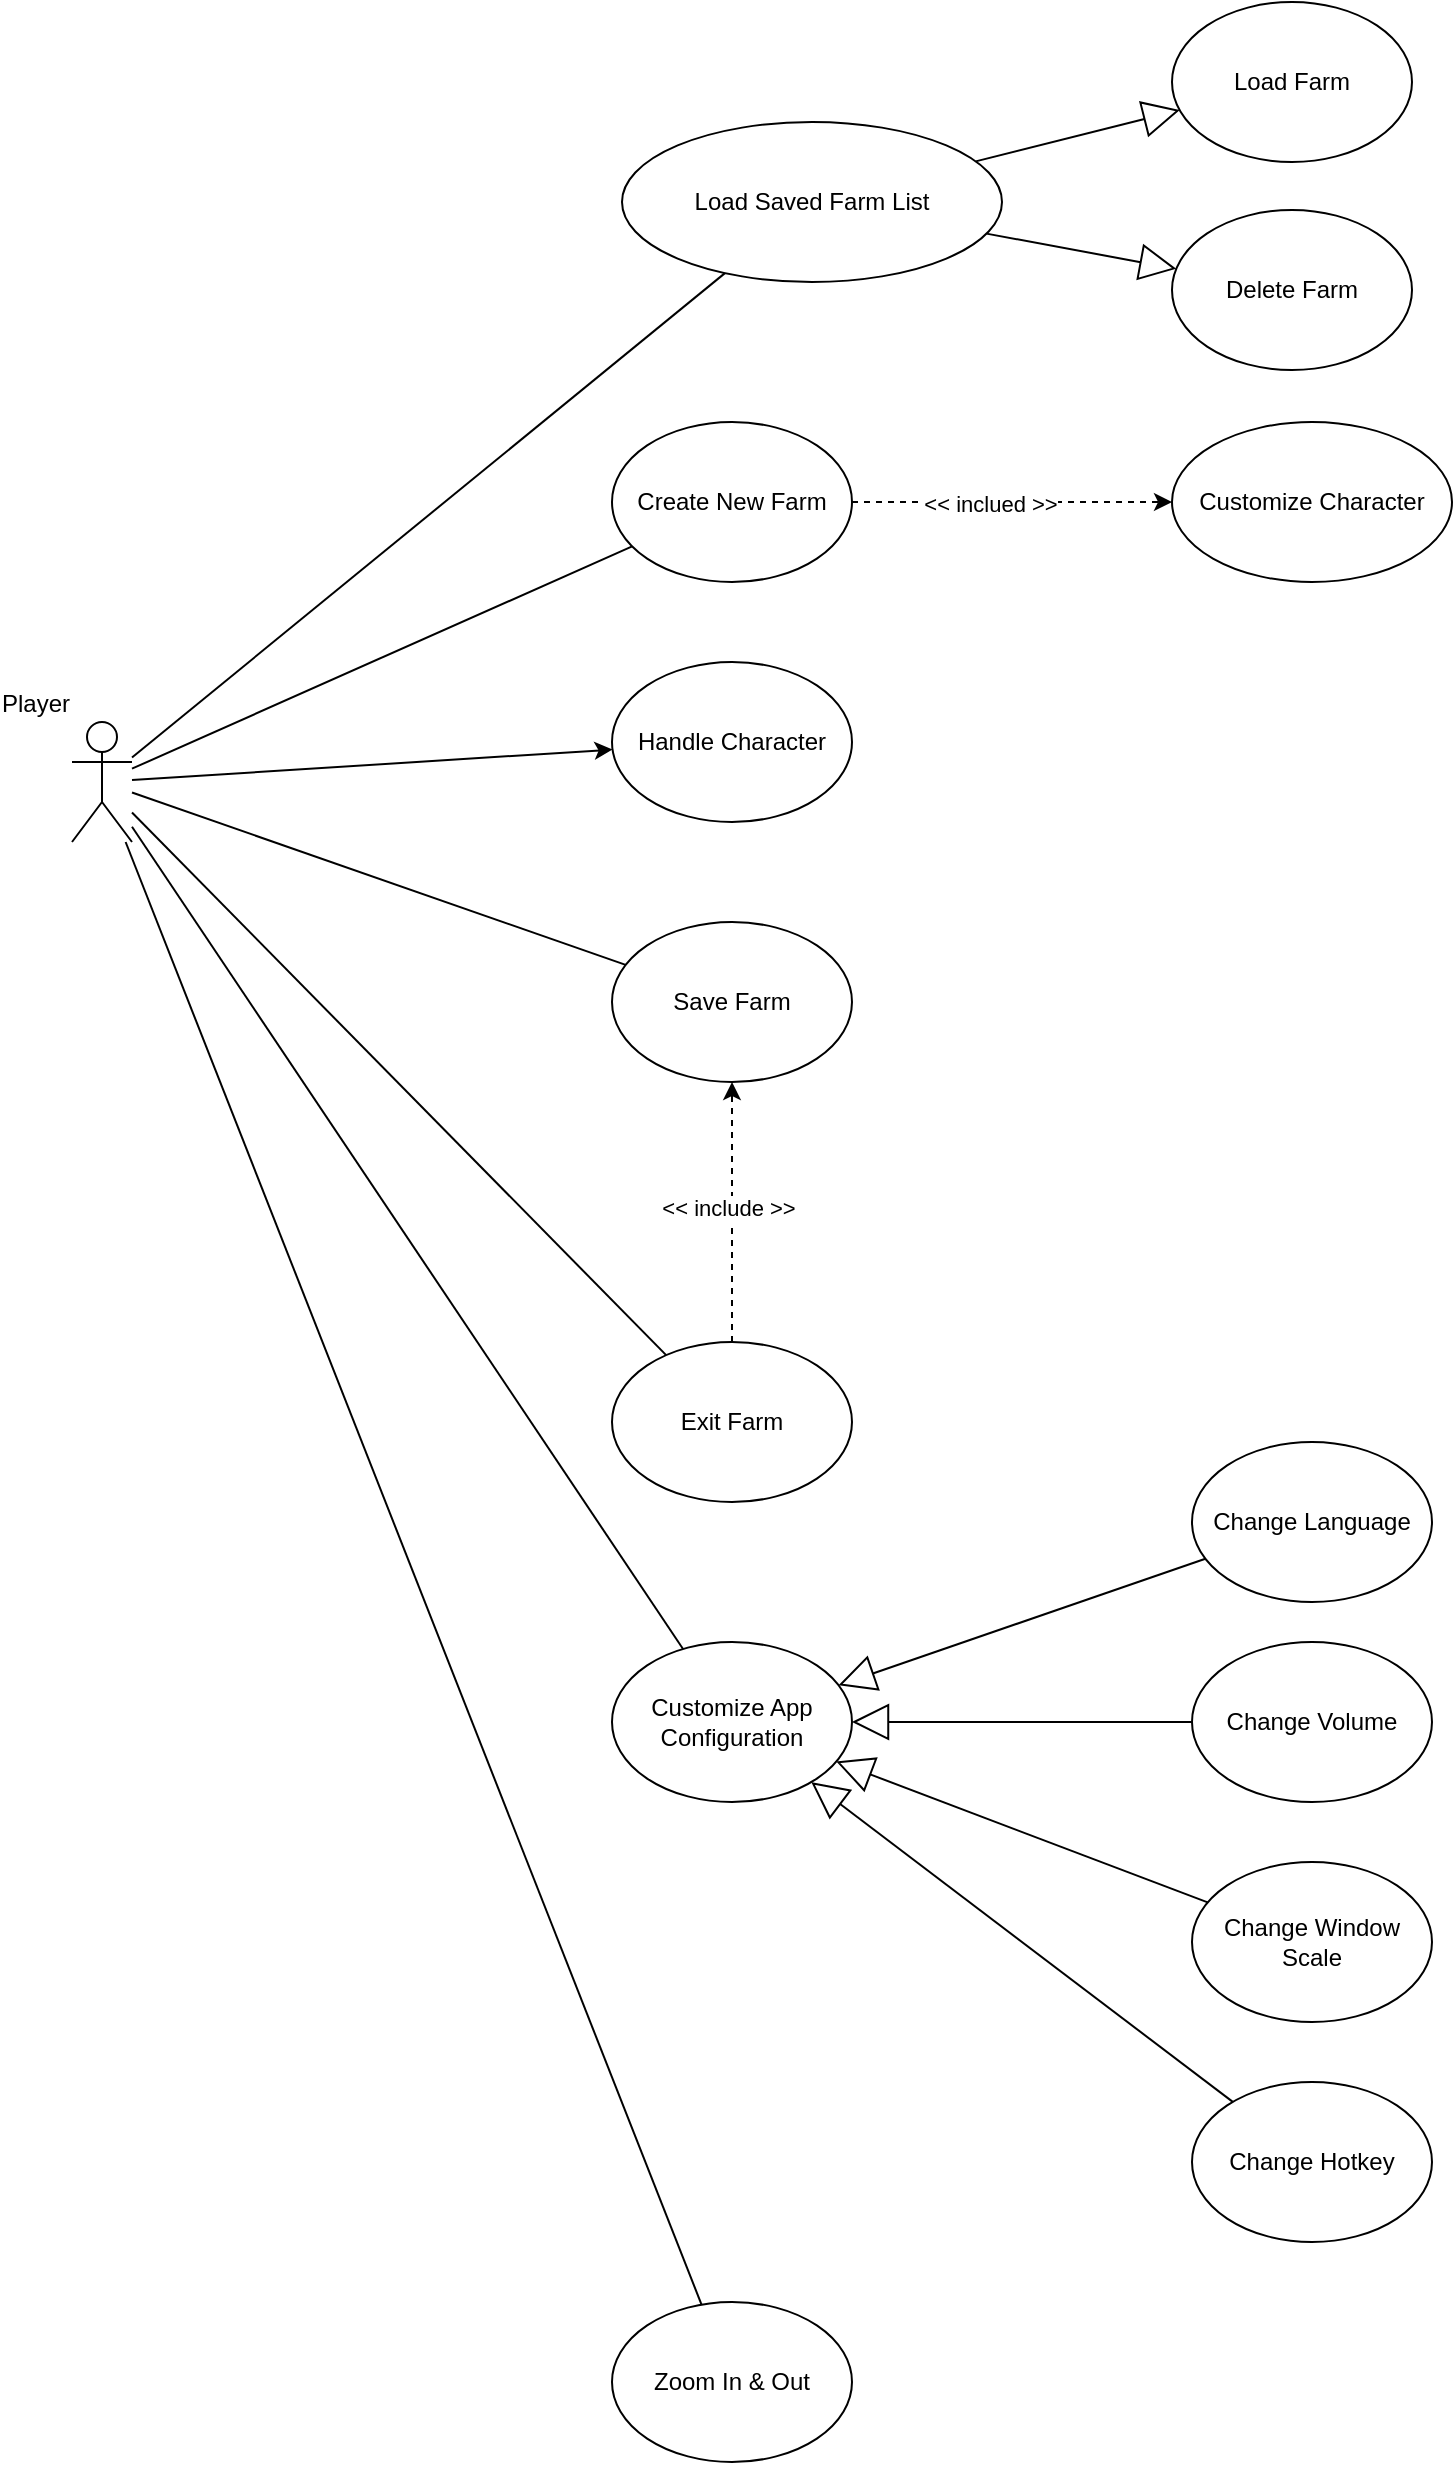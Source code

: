 <mxfile version="25.0.3" pages="4">
  <diagram name="Player_Use_cases" id="KYgG7S94ImW_HjY9Mxvs">
    <mxGraphModel dx="2485" dy="710" grid="1" gridSize="10" guides="1" tooltips="1" connect="1" arrows="1" fold="1" page="1" pageScale="1" pageWidth="1169" pageHeight="827" math="0" shadow="0">
      <root>
        <mxCell id="0" />
        <mxCell id="1" parent="0" />
        <mxCell id="ccnFRz29D70Llg_9E328-10" style="rounded=0;orthogonalLoop=1;jettySize=auto;html=1;endArrow=none;endFill=0;" parent="1" source="ccnFRz29D70Llg_9E328-1" target="ccnFRz29D70Llg_9E328-7" edge="1">
          <mxGeometry relative="1" as="geometry" />
        </mxCell>
        <mxCell id="ccnFRz29D70Llg_9E328-11" style="rounded=0;orthogonalLoop=1;jettySize=auto;html=1;endArrow=none;endFill=0;" parent="1" source="ccnFRz29D70Llg_9E328-1" target="ccnFRz29D70Llg_9E328-4" edge="1">
          <mxGeometry relative="1" as="geometry" />
        </mxCell>
        <mxCell id="ccnFRz29D70Llg_9E328-14" style="rounded=0;orthogonalLoop=1;jettySize=auto;html=1;endArrow=none;endFill=0;" parent="1" source="ccnFRz29D70Llg_9E328-1" target="ccnFRz29D70Llg_9E328-13" edge="1">
          <mxGeometry relative="1" as="geometry" />
        </mxCell>
        <mxCell id="ccnFRz29D70Llg_9E328-17" style="rounded=0;orthogonalLoop=1;jettySize=auto;html=1;" parent="1" source="ccnFRz29D70Llg_9E328-1" target="ccnFRz29D70Llg_9E328-2" edge="1">
          <mxGeometry relative="1" as="geometry" />
        </mxCell>
        <mxCell id="ccnFRz29D70Llg_9E328-25" style="rounded=0;orthogonalLoop=1;jettySize=auto;html=1;endArrow=none;endFill=0;" parent="1" source="ccnFRz29D70Llg_9E328-1" target="ccnFRz29D70Llg_9E328-6" edge="1">
          <mxGeometry relative="1" as="geometry" />
        </mxCell>
        <mxCell id="ccnFRz29D70Llg_9E328-26" style="rounded=0;orthogonalLoop=1;jettySize=auto;html=1;endArrow=none;endFill=0;" parent="1" source="ccnFRz29D70Llg_9E328-1" target="ccnFRz29D70Llg_9E328-8" edge="1">
          <mxGeometry relative="1" as="geometry" />
        </mxCell>
        <mxCell id="8x9OfOnLJVNd2hv5StXm-2" style="rounded=0;orthogonalLoop=1;jettySize=auto;html=1;endArrow=none;endFill=0;" edge="1" parent="1" source="ccnFRz29D70Llg_9E328-1" target="8x9OfOnLJVNd2hv5StXm-1">
          <mxGeometry relative="1" as="geometry" />
        </mxCell>
        <mxCell id="ccnFRz29D70Llg_9E328-1" value="Player" style="shape=umlActor;verticalLabelPosition=top;verticalAlign=bottom;html=1;outlineConnect=0;labelPosition=left;align=right;" parent="1" vertex="1">
          <mxGeometry x="10" y="510" width="30" height="60" as="geometry" />
        </mxCell>
        <mxCell id="ccnFRz29D70Llg_9E328-2" value="Handle Character" style="ellipse;whiteSpace=wrap;html=1;" parent="1" vertex="1">
          <mxGeometry x="280" y="480" width="120" height="80" as="geometry" />
        </mxCell>
        <mxCell id="ccnFRz29D70Llg_9E328-3" value="Customize Character" style="ellipse;whiteSpace=wrap;html=1;" parent="1" vertex="1">
          <mxGeometry x="560" y="360" width="140" height="80" as="geometry" />
        </mxCell>
        <mxCell id="ccnFRz29D70Llg_9E328-12" style="rounded=0;orthogonalLoop=1;jettySize=auto;html=1;dashed=1;" parent="1" source="ccnFRz29D70Llg_9E328-4" target="ccnFRz29D70Llg_9E328-3" edge="1">
          <mxGeometry relative="1" as="geometry" />
        </mxCell>
        <mxCell id="ccnFRz29D70Llg_9E328-31" value="&amp;lt;&amp;lt; inclued &amp;gt;&amp;gt;" style="edgeLabel;html=1;align=center;verticalAlign=middle;resizable=0;points=[];" parent="ccnFRz29D70Llg_9E328-12" vertex="1" connectable="0">
          <mxGeometry x="-0.138" y="-1" relative="1" as="geometry">
            <mxPoint as="offset" />
          </mxGeometry>
        </mxCell>
        <mxCell id="ccnFRz29D70Llg_9E328-4" value="Create New Farm" style="ellipse;whiteSpace=wrap;html=1;" parent="1" vertex="1">
          <mxGeometry x="280" y="360" width="120" height="80" as="geometry" />
        </mxCell>
        <mxCell id="ccnFRz29D70Llg_9E328-5" value="Load Farm" style="ellipse;whiteSpace=wrap;html=1;" parent="1" vertex="1">
          <mxGeometry x="560" y="150" width="120" height="80" as="geometry" />
        </mxCell>
        <mxCell id="ccnFRz29D70Llg_9E328-6" value="Save Farm" style="ellipse;whiteSpace=wrap;html=1;" parent="1" vertex="1">
          <mxGeometry x="280" y="610" width="120" height="80" as="geometry" />
        </mxCell>
        <mxCell id="kJad0uzxzb_l9B76j914-4" value="" style="rounded=0;orthogonalLoop=1;jettySize=auto;html=1;endArrow=none;endFill=0;startArrow=block;startFill=0;startSize=16;" parent="1" source="ccnFRz29D70Llg_9E328-7" target="kJad0uzxzb_l9B76j914-3" edge="1">
          <mxGeometry relative="1" as="geometry" />
        </mxCell>
        <mxCell id="kJad0uzxzb_l9B76j914-8" value="" style="rounded=0;orthogonalLoop=1;jettySize=auto;html=1;endArrow=none;endFill=0;startArrow=block;startFill=0;startSize=16;" parent="1" source="ccnFRz29D70Llg_9E328-7" target="kJad0uzxzb_l9B76j914-7" edge="1">
          <mxGeometry relative="1" as="geometry" />
        </mxCell>
        <mxCell id="ccnFRz29D70Llg_9E328-7" value="Customize App Configuration" style="ellipse;whiteSpace=wrap;html=1;" parent="1" vertex="1">
          <mxGeometry x="280" y="970" width="120" height="80" as="geometry" />
        </mxCell>
        <mxCell id="hx1RGBtK5m_UgNeKS6P0-1" style="edgeStyle=orthogonalEdgeStyle;rounded=0;orthogonalLoop=1;jettySize=auto;html=1;dashed=1;" parent="1" source="ccnFRz29D70Llg_9E328-8" target="ccnFRz29D70Llg_9E328-6" edge="1">
          <mxGeometry relative="1" as="geometry" />
        </mxCell>
        <mxCell id="hx1RGBtK5m_UgNeKS6P0-2" value="&amp;lt;&amp;lt; include &amp;gt;&amp;gt;" style="edgeLabel;html=1;align=center;verticalAlign=middle;resizable=0;points=[];" parent="hx1RGBtK5m_UgNeKS6P0-1" vertex="1" connectable="0">
          <mxGeometry x="0.031" y="2" relative="1" as="geometry">
            <mxPoint as="offset" />
          </mxGeometry>
        </mxCell>
        <mxCell id="ccnFRz29D70Llg_9E328-8" value="Exit Farm" style="ellipse;whiteSpace=wrap;html=1;" parent="1" vertex="1">
          <mxGeometry x="280" y="820" width="120" height="80" as="geometry" />
        </mxCell>
        <mxCell id="ccnFRz29D70Llg_9E328-9" value="Delete Farm" style="ellipse;whiteSpace=wrap;html=1;" parent="1" vertex="1">
          <mxGeometry x="560" y="254" width="120" height="80" as="geometry" />
        </mxCell>
        <mxCell id="ccnFRz29D70Llg_9E328-15" style="rounded=0;orthogonalLoop=1;jettySize=auto;html=1;endArrow=block;endFill=0;jumpSize=10;endSize=16;" parent="1" source="ccnFRz29D70Llg_9E328-13" target="ccnFRz29D70Llg_9E328-5" edge="1">
          <mxGeometry relative="1" as="geometry" />
        </mxCell>
        <mxCell id="ccnFRz29D70Llg_9E328-16" style="rounded=0;orthogonalLoop=1;jettySize=auto;html=1;startSize=16;endArrow=block;endFill=0;endSize=16;" parent="1" source="ccnFRz29D70Llg_9E328-13" target="ccnFRz29D70Llg_9E328-9" edge="1">
          <mxGeometry relative="1" as="geometry" />
        </mxCell>
        <mxCell id="ccnFRz29D70Llg_9E328-13" value="Load Saved Farm List" style="ellipse;whiteSpace=wrap;html=1;" parent="1" vertex="1">
          <mxGeometry x="285" y="210" width="190" height="80" as="geometry" />
        </mxCell>
        <mxCell id="kJad0uzxzb_l9B76j914-1" value="Change Language" style="ellipse;whiteSpace=wrap;html=1;" parent="1" vertex="1">
          <mxGeometry x="570" y="870" width="120" height="80" as="geometry" />
        </mxCell>
        <mxCell id="kJad0uzxzb_l9B76j914-2" value="" style="rounded=0;orthogonalLoop=1;jettySize=auto;html=1;endArrow=none;endFill=0;startArrow=block;startFill=0;endSize=16;startSize=16;" parent="1" source="ccnFRz29D70Llg_9E328-7" target="kJad0uzxzb_l9B76j914-1" edge="1">
          <mxGeometry relative="1" as="geometry" />
        </mxCell>
        <mxCell id="kJad0uzxzb_l9B76j914-3" value="Change Volume" style="ellipse;whiteSpace=wrap;html=1;" parent="1" vertex="1">
          <mxGeometry x="570" y="970" width="120" height="80" as="geometry" />
        </mxCell>
        <mxCell id="kJad0uzxzb_l9B76j914-5" value="Change Window Scale" style="ellipse;whiteSpace=wrap;html=1;" parent="1" vertex="1">
          <mxGeometry x="570" y="1080" width="120" height="80" as="geometry" />
        </mxCell>
        <mxCell id="kJad0uzxzb_l9B76j914-6" value="" style="rounded=0;orthogonalLoop=1;jettySize=auto;html=1;startArrow=block;startFill=0;endArrow=none;endFill=0;startSize=16;" parent="1" source="ccnFRz29D70Llg_9E328-7" target="kJad0uzxzb_l9B76j914-5" edge="1">
          <mxGeometry relative="1" as="geometry" />
        </mxCell>
        <mxCell id="kJad0uzxzb_l9B76j914-7" value="Change Hotkey" style="ellipse;whiteSpace=wrap;html=1;" parent="1" vertex="1">
          <mxGeometry x="570" y="1190" width="120" height="80" as="geometry" />
        </mxCell>
        <mxCell id="8x9OfOnLJVNd2hv5StXm-1" value="Zoom In &amp;amp; Out" style="ellipse;whiteSpace=wrap;html=1;" vertex="1" parent="1">
          <mxGeometry x="280" y="1300" width="120" height="80" as="geometry" />
        </mxCell>
      </root>
    </mxGraphModel>
  </diagram>
  <diagram id="izMvDvVImbHwBRPhM4-z" name="Main_Character_Use_cases">
    <mxGraphModel dx="2485" dy="710" grid="1" gridSize="10" guides="1" tooltips="1" connect="1" arrows="1" fold="1" page="1" pageScale="1" pageWidth="1169" pageHeight="827" math="0" shadow="0">
      <root>
        <mxCell id="0" />
        <mxCell id="1" parent="0" />
        <mxCell id="ua5D3dix6zteA1OLAnQn-7" style="rounded=0;orthogonalLoop=1;jettySize=auto;html=1;endArrow=block;endFill=0;endSize=16;" parent="1" source="ua5D3dix6zteA1OLAnQn-1" target="ua5D3dix6zteA1OLAnQn-3" edge="1">
          <mxGeometry relative="1" as="geometry" />
        </mxCell>
        <mxCell id="Nz37oTFIrcSSlKZPDwvr-12" style="rounded=0;orthogonalLoop=1;jettySize=auto;html=1;endArrow=none;endFill=0;" parent="1" source="ua5D3dix6zteA1OLAnQn-1" target="Nz37oTFIrcSSlKZPDwvr-1" edge="1">
          <mxGeometry relative="1" as="geometry" />
        </mxCell>
        <mxCell id="Nz37oTFIrcSSlKZPDwvr-13" style="rounded=0;orthogonalLoop=1;jettySize=auto;html=1;endArrow=none;endFill=0;" parent="1" source="ua5D3dix6zteA1OLAnQn-1" target="Nz37oTFIrcSSlKZPDwvr-2" edge="1">
          <mxGeometry relative="1" as="geometry" />
        </mxCell>
        <mxCell id="Nz37oTFIrcSSlKZPDwvr-14" style="rounded=0;orthogonalLoop=1;jettySize=auto;html=1;endArrow=none;endFill=0;" parent="1" source="ua5D3dix6zteA1OLAnQn-1" target="Nz37oTFIrcSSlKZPDwvr-3" edge="1">
          <mxGeometry relative="1" as="geometry" />
        </mxCell>
        <mxCell id="Nz37oTFIrcSSlKZPDwvr-15" style="rounded=0;orthogonalLoop=1;jettySize=auto;html=1;endArrow=none;endFill=0;" parent="1" source="ua5D3dix6zteA1OLAnQn-1" target="Nz37oTFIrcSSlKZPDwvr-4" edge="1">
          <mxGeometry relative="1" as="geometry" />
        </mxCell>
        <mxCell id="Nz37oTFIrcSSlKZPDwvr-16" style="rounded=0;orthogonalLoop=1;jettySize=auto;html=1;endArrow=none;endFill=0;" parent="1" source="ua5D3dix6zteA1OLAnQn-1" target="Nz37oTFIrcSSlKZPDwvr-5" edge="1">
          <mxGeometry relative="1" as="geometry" />
        </mxCell>
        <mxCell id="Nz37oTFIrcSSlKZPDwvr-17" style="rounded=0;orthogonalLoop=1;jettySize=auto;html=1;endArrow=none;endFill=0;" parent="1" source="ua5D3dix6zteA1OLAnQn-1" target="Nz37oTFIrcSSlKZPDwvr-6" edge="1">
          <mxGeometry relative="1" as="geometry" />
        </mxCell>
        <mxCell id="Nz37oTFIrcSSlKZPDwvr-18" style="rounded=0;orthogonalLoop=1;jettySize=auto;html=1;endArrow=none;endFill=0;" parent="1" source="ua5D3dix6zteA1OLAnQn-1" target="Nz37oTFIrcSSlKZPDwvr-7" edge="1">
          <mxGeometry relative="1" as="geometry" />
        </mxCell>
        <mxCell id="Nz37oTFIrcSSlKZPDwvr-19" style="rounded=0;orthogonalLoop=1;jettySize=auto;html=1;endArrow=none;endFill=0;" parent="1" source="ua5D3dix6zteA1OLAnQn-1" target="Nz37oTFIrcSSlKZPDwvr-9" edge="1">
          <mxGeometry relative="1" as="geometry" />
        </mxCell>
        <mxCell id="Nz37oTFIrcSSlKZPDwvr-20" style="rounded=0;orthogonalLoop=1;jettySize=auto;html=1;endArrow=none;endFill=0;" parent="1" source="ua5D3dix6zteA1OLAnQn-1" target="Nz37oTFIrcSSlKZPDwvr-10" edge="1">
          <mxGeometry relative="1" as="geometry" />
        </mxCell>
        <mxCell id="Nz37oTFIrcSSlKZPDwvr-21" style="rounded=0;orthogonalLoop=1;jettySize=auto;html=1;endArrow=none;endFill=0;" parent="1" source="ua5D3dix6zteA1OLAnQn-1" target="Nz37oTFIrcSSlKZPDwvr-11" edge="1">
          <mxGeometry relative="1" as="geometry" />
        </mxCell>
        <mxCell id="13BEvZn4onCEJJ9EuJFU-12" style="rounded=0;orthogonalLoop=1;jettySize=auto;html=1;endArrow=none;endFill=0;" parent="1" source="ua5D3dix6zteA1OLAnQn-1" target="Nz37oTFIrcSSlKZPDwvr-35" edge="1">
          <mxGeometry relative="1" as="geometry" />
        </mxCell>
        <mxCell id="pDJ5xKGbZIx6ggnm91FZ-8" style="rounded=0;orthogonalLoop=1;jettySize=auto;html=1;endArrow=none;endFill=0;" parent="1" source="ua5D3dix6zteA1OLAnQn-1" target="pDJ5xKGbZIx6ggnm91FZ-7" edge="1">
          <mxGeometry relative="1" as="geometry" />
        </mxCell>
        <mxCell id="TxshN3hyJ2d2b6OU1iu_-3" style="rounded=0;orthogonalLoop=1;jettySize=auto;html=1;endArrow=none;endFill=0;" parent="1" source="ua5D3dix6zteA1OLAnQn-1" target="TxshN3hyJ2d2b6OU1iu_-1" edge="1">
          <mxGeometry relative="1" as="geometry" />
        </mxCell>
        <mxCell id="TxshN3hyJ2d2b6OU1iu_-4" style="rounded=0;orthogonalLoop=1;jettySize=auto;html=1;endArrow=none;endFill=0;" parent="1" source="ua5D3dix6zteA1OLAnQn-1" target="TxshN3hyJ2d2b6OU1iu_-2" edge="1">
          <mxGeometry relative="1" as="geometry" />
        </mxCell>
        <mxCell id="eIu9exW-z7aaNrDvn0S6-12" style="rounded=0;orthogonalLoop=1;jettySize=auto;html=1;endArrow=none;endFill=0;" parent="1" source="ua5D3dix6zteA1OLAnQn-1" target="eIu9exW-z7aaNrDvn0S6-1" edge="1">
          <mxGeometry relative="1" as="geometry" />
        </mxCell>
        <mxCell id="eIu9exW-z7aaNrDvn0S6-13" style="rounded=0;orthogonalLoop=1;jettySize=auto;html=1;endArrow=none;endFill=0;" parent="1" source="ua5D3dix6zteA1OLAnQn-1" target="eIu9exW-z7aaNrDvn0S6-2" edge="1">
          <mxGeometry relative="1" as="geometry" />
        </mxCell>
        <mxCell id="eIu9exW-z7aaNrDvn0S6-14" style="rounded=0;orthogonalLoop=1;jettySize=auto;html=1;endArrow=none;endFill=0;" parent="1" source="ua5D3dix6zteA1OLAnQn-1" target="eIu9exW-z7aaNrDvn0S6-3" edge="1">
          <mxGeometry relative="1" as="geometry" />
        </mxCell>
        <mxCell id="ua5D3dix6zteA1OLAnQn-1" value="Main Character" style="shape=umlActor;verticalLabelPosition=top;verticalAlign=bottom;html=1;outlineConnect=0;labelPosition=left;align=right;" parent="1" vertex="1">
          <mxGeometry x="-120" y="920" width="30" height="60" as="geometry" />
        </mxCell>
        <mxCell id="ua5D3dix6zteA1OLAnQn-2" value="Move" style="ellipse;whiteSpace=wrap;html=1;" parent="1" vertex="1">
          <mxGeometry x="320" y="160" width="120" height="80" as="geometry" />
        </mxCell>
        <mxCell id="ua5D3dix6zteA1OLAnQn-5" style="rounded=0;orthogonalLoop=1;jettySize=auto;html=1;endArrow=none;endFill=0;" parent="1" source="ua5D3dix6zteA1OLAnQn-3" target="ua5D3dix6zteA1OLAnQn-2" edge="1">
          <mxGeometry relative="1" as="geometry" />
        </mxCell>
        <mxCell id="ua5D3dix6zteA1OLAnQn-6" style="rounded=0;orthogonalLoop=1;jettySize=auto;html=1;endArrow=none;endFill=0;" parent="1" source="ua5D3dix6zteA1OLAnQn-3" target="ua5D3dix6zteA1OLAnQn-4" edge="1">
          <mxGeometry relative="1" as="geometry" />
        </mxCell>
        <mxCell id="ua5D3dix6zteA1OLAnQn-3" value="Character" style="shape=umlActor;verticalLabelPosition=top;verticalAlign=bottom;html=1;outlineConnect=0;horizontal=1;labelPosition=left;align=right;" parent="1" vertex="1">
          <mxGeometry x="-120" y="250" width="30" height="60" as="geometry" />
        </mxCell>
        <mxCell id="ua5D3dix6zteA1OLAnQn-4" value="Talk" style="ellipse;whiteSpace=wrap;html=1;" parent="1" vertex="1">
          <mxGeometry x="320" y="290" width="120" height="80" as="geometry" />
        </mxCell>
        <mxCell id="13BEvZn4onCEJJ9EuJFU-15" style="edgeStyle=orthogonalEdgeStyle;rounded=0;orthogonalLoop=1;jettySize=auto;html=1;dashed=1;" parent="1" source="Nz37oTFIrcSSlKZPDwvr-1" target="Nz37oTFIrcSSlKZPDwvr-30" edge="1">
          <mxGeometry relative="1" as="geometry" />
        </mxCell>
        <mxCell id="13BEvZn4onCEJJ9EuJFU-16" value="&amp;lt;&amp;lt; include &amp;gt;&amp;gt;" style="edgeLabel;html=1;align=center;verticalAlign=middle;resizable=0;points=[];" parent="13BEvZn4onCEJJ9EuJFU-15" vertex="1" connectable="0">
          <mxGeometry x="-0.576" y="1" relative="1" as="geometry">
            <mxPoint x="17" y="1" as="offset" />
          </mxGeometry>
        </mxCell>
        <mxCell id="EsezGYnmEsH8cvNq8ka9-4" style="edgeStyle=orthogonalEdgeStyle;rounded=0;orthogonalLoop=1;jettySize=auto;html=1;dashed=1;" parent="1" source="Nz37oTFIrcSSlKZPDwvr-1" target="EsezGYnmEsH8cvNq8ka9-1" edge="1">
          <mxGeometry relative="1" as="geometry">
            <Array as="points">
              <mxPoint x="1390" y="460" />
            </Array>
          </mxGeometry>
        </mxCell>
        <mxCell id="EsezGYnmEsH8cvNq8ka9-5" value="&amp;lt;&amp;lt; include &amp;gt;&amp;gt;" style="edgeLabel;html=1;align=center;verticalAlign=middle;resizable=0;points=[];" parent="EsezGYnmEsH8cvNq8ka9-4" vertex="1" connectable="0">
          <mxGeometry x="-0.068" relative="1" as="geometry">
            <mxPoint as="offset" />
          </mxGeometry>
        </mxCell>
        <mxCell id="Nz37oTFIrcSSlKZPDwvr-1" value="Plant" style="ellipse;whiteSpace=wrap;html=1;" parent="1" vertex="1">
          <mxGeometry x="320" y="400" width="120" height="80" as="geometry" />
        </mxCell>
        <mxCell id="13BEvZn4onCEJJ9EuJFU-10" style="edgeStyle=orthogonalEdgeStyle;rounded=0;orthogonalLoop=1;jettySize=auto;html=1;dashed=1;" parent="1" source="Nz37oTFIrcSSlKZPDwvr-2" target="Nz37oTFIrcSSlKZPDwvr-30" edge="1">
          <mxGeometry relative="1" as="geometry" />
        </mxCell>
        <mxCell id="13BEvZn4onCEJJ9EuJFU-11" value="&amp;lt;&amp;lt; include &amp;gt;&amp;gt;" style="edgeLabel;html=1;align=center;verticalAlign=middle;resizable=0;points=[];" parent="13BEvZn4onCEJJ9EuJFU-10" vertex="1" connectable="0">
          <mxGeometry x="-0.503" y="-1" relative="1" as="geometry">
            <mxPoint x="4" as="offset" />
          </mxGeometry>
        </mxCell>
        <mxCell id="Nz37oTFIrcSSlKZPDwvr-2" value="Water" style="ellipse;whiteSpace=wrap;html=1;" parent="1" vertex="1">
          <mxGeometry x="320" y="590" width="120" height="80" as="geometry" />
        </mxCell>
        <mxCell id="13BEvZn4onCEJJ9EuJFU-8" style="edgeStyle=orthogonalEdgeStyle;rounded=0;orthogonalLoop=1;jettySize=auto;html=1;dashed=1;" parent="1" source="Nz37oTFIrcSSlKZPDwvr-3" target="Nz37oTFIrcSSlKZPDwvr-30" edge="1">
          <mxGeometry relative="1" as="geometry" />
        </mxCell>
        <mxCell id="13BEvZn4onCEJJ9EuJFU-9" value="&amp;lt;&amp;lt; include &amp;gt;&amp;gt;" style="edgeLabel;html=1;align=center;verticalAlign=middle;resizable=0;points=[];" parent="13BEvZn4onCEJJ9EuJFU-8" vertex="1" connectable="0">
          <mxGeometry x="-0.461" y="-1" relative="1" as="geometry">
            <mxPoint x="8" y="-1" as="offset" />
          </mxGeometry>
        </mxCell>
        <mxCell id="kxd1KNlqLrheB3jqaGyn-7" style="edgeStyle=orthogonalEdgeStyle;rounded=0;orthogonalLoop=1;jettySize=auto;html=1;dashed=1;" edge="1" parent="1" source="Nz37oTFIrcSSlKZPDwvr-3" target="Nz37oTFIrcSSlKZPDwvr-6">
          <mxGeometry relative="1" as="geometry">
            <Array as="points">
              <mxPoint x="860" y="740" />
              <mxPoint x="860" y="1010" />
            </Array>
          </mxGeometry>
        </mxCell>
        <mxCell id="kxd1KNlqLrheB3jqaGyn-8" value="&amp;lt;&amp;lt; include &amp;gt;&amp;gt;" style="edgeLabel;html=1;align=center;verticalAlign=middle;resizable=0;points=[];" vertex="1" connectable="0" parent="kxd1KNlqLrheB3jqaGyn-7">
          <mxGeometry x="-0.032" y="2" relative="1" as="geometry">
            <mxPoint x="-122" y="-117" as="offset" />
          </mxGeometry>
        </mxCell>
        <mxCell id="Nz37oTFIrcSSlKZPDwvr-3" value="Farm" style="ellipse;whiteSpace=wrap;html=1;" parent="1" vertex="1">
          <mxGeometry x="320" y="680" width="120" height="80" as="geometry" />
        </mxCell>
        <mxCell id="13BEvZn4onCEJJ9EuJFU-4" style="edgeStyle=orthogonalEdgeStyle;rounded=0;orthogonalLoop=1;jettySize=auto;html=1;dashed=1;" parent="1" source="Nz37oTFIrcSSlKZPDwvr-4" target="Nz37oTFIrcSSlKZPDwvr-30" edge="1">
          <mxGeometry relative="1" as="geometry" />
        </mxCell>
        <mxCell id="13BEvZn4onCEJJ9EuJFU-5" value="&amp;lt;&amp;lt; include &amp;gt;&amp;gt;" style="edgeLabel;html=1;align=center;verticalAlign=middle;resizable=0;points=[];" parent="13BEvZn4onCEJJ9EuJFU-4" vertex="1" connectable="0">
          <mxGeometry x="-0.494" y="4" relative="1" as="geometry">
            <mxPoint x="50" y="4" as="offset" />
          </mxGeometry>
        </mxCell>
        <mxCell id="kxd1KNlqLrheB3jqaGyn-9" style="edgeStyle=orthogonalEdgeStyle;rounded=0;orthogonalLoop=1;jettySize=auto;html=1;dashed=1;" edge="1" parent="1" source="Nz37oTFIrcSSlKZPDwvr-4" target="Nz37oTFIrcSSlKZPDwvr-6">
          <mxGeometry relative="1" as="geometry">
            <Array as="points">
              <mxPoint x="830" y="830" />
              <mxPoint x="830" y="1010" />
            </Array>
          </mxGeometry>
        </mxCell>
        <mxCell id="kxd1KNlqLrheB3jqaGyn-10" value="&amp;lt;&amp;lt; include &amp;gt;&amp;gt;" style="edgeLabel;html=1;align=center;verticalAlign=middle;resizable=0;points=[];" vertex="1" connectable="0" parent="kxd1KNlqLrheB3jqaGyn-9">
          <mxGeometry x="-0.432" y="-1" relative="1" as="geometry">
            <mxPoint as="offset" />
          </mxGeometry>
        </mxCell>
        <mxCell id="Nz37oTFIrcSSlKZPDwvr-4" value="Cut Down Trees" style="ellipse;whiteSpace=wrap;html=1;" parent="1" vertex="1">
          <mxGeometry x="320" y="770" width="120" height="80" as="geometry" />
        </mxCell>
        <mxCell id="13BEvZn4onCEJJ9EuJFU-6" style="edgeStyle=orthogonalEdgeStyle;rounded=0;orthogonalLoop=1;jettySize=auto;html=1;dashed=1;" parent="1" source="Nz37oTFIrcSSlKZPDwvr-5" target="Nz37oTFIrcSSlKZPDwvr-30" edge="1">
          <mxGeometry relative="1" as="geometry" />
        </mxCell>
        <mxCell id="13BEvZn4onCEJJ9EuJFU-7" value="&amp;lt;&amp;lt; include &amp;gt;&amp;gt;" style="edgeLabel;html=1;align=center;verticalAlign=middle;resizable=0;points=[];" parent="13BEvZn4onCEJJ9EuJFU-6" vertex="1" connectable="0">
          <mxGeometry x="-0.351" y="-2" relative="1" as="geometry">
            <mxPoint x="16" y="-2" as="offset" />
          </mxGeometry>
        </mxCell>
        <mxCell id="kxd1KNlqLrheB3jqaGyn-13" style="edgeStyle=orthogonalEdgeStyle;rounded=0;orthogonalLoop=1;jettySize=auto;html=1;dashed=1;" edge="1" parent="1" source="Nz37oTFIrcSSlKZPDwvr-5" target="Nz37oTFIrcSSlKZPDwvr-6">
          <mxGeometry relative="1" as="geometry">
            <Array as="points">
              <mxPoint x="790" y="920" />
              <mxPoint x="790" y="1010" />
            </Array>
          </mxGeometry>
        </mxCell>
        <mxCell id="kxd1KNlqLrheB3jqaGyn-14" value="&amp;lt;&amp;lt; include &amp;gt;&amp;gt;" style="edgeLabel;html=1;align=center;verticalAlign=middle;resizable=0;points=[];" vertex="1" connectable="0" parent="kxd1KNlqLrheB3jqaGyn-13">
          <mxGeometry x="-0.774" y="1" relative="1" as="geometry">
            <mxPoint as="offset" />
          </mxGeometry>
        </mxCell>
        <mxCell id="Nz37oTFIrcSSlKZPDwvr-5" value="Cut Grasses" style="ellipse;whiteSpace=wrap;html=1;" parent="1" vertex="1">
          <mxGeometry x="320" y="860" width="120" height="80" as="geometry" />
        </mxCell>
        <mxCell id="EsezGYnmEsH8cvNq8ka9-2" style="edgeStyle=orthogonalEdgeStyle;rounded=0;orthogonalLoop=1;jettySize=auto;html=1;dashed=1;" parent="1" source="Nz37oTFIrcSSlKZPDwvr-6" target="EsezGYnmEsH8cvNq8ka9-1" edge="1">
          <mxGeometry relative="1" as="geometry" />
        </mxCell>
        <mxCell id="EsezGYnmEsH8cvNq8ka9-3" value="&amp;lt;&amp;lt; include &amp;gt;&amp;gt;" style="edgeLabel;html=1;align=center;verticalAlign=middle;resizable=0;points=[];" parent="EsezGYnmEsH8cvNq8ka9-2" vertex="1" connectable="0">
          <mxGeometry x="0.411" y="-1" relative="1" as="geometry">
            <mxPoint as="offset" />
          </mxGeometry>
        </mxCell>
        <mxCell id="Nz37oTFIrcSSlKZPDwvr-6" value="Collect Items" style="ellipse;whiteSpace=wrap;html=1;" parent="1" vertex="1">
          <mxGeometry x="320" y="950" width="120" height="80" as="geometry" />
        </mxCell>
        <mxCell id="13BEvZn4onCEJJ9EuJFU-2" style="edgeStyle=orthogonalEdgeStyle;rounded=0;orthogonalLoop=1;jettySize=auto;html=1;dashed=1;" parent="1" source="Nz37oTFIrcSSlKZPDwvr-7" target="Nz37oTFIrcSSlKZPDwvr-30" edge="1">
          <mxGeometry relative="1" as="geometry">
            <Array as="points">
              <mxPoint x="940" y="1110" />
            </Array>
          </mxGeometry>
        </mxCell>
        <mxCell id="13BEvZn4onCEJJ9EuJFU-3" value="&amp;lt;&amp;lt; include &amp;gt;&amp;gt;" style="edgeLabel;html=1;align=center;verticalAlign=middle;resizable=0;points=[];" parent="13BEvZn4onCEJJ9EuJFU-2" vertex="1" connectable="0">
          <mxGeometry x="-0.095" y="1" relative="1" as="geometry">
            <mxPoint as="offset" />
          </mxGeometry>
        </mxCell>
        <mxCell id="EsezGYnmEsH8cvNq8ka9-6" style="edgeStyle=orthogonalEdgeStyle;rounded=0;orthogonalLoop=1;jettySize=auto;html=1;dashed=1;" parent="1" source="Nz37oTFIrcSSlKZPDwvr-7" target="Nz37oTFIrcSSlKZPDwvr-6" edge="1">
          <mxGeometry relative="1" as="geometry" />
        </mxCell>
        <mxCell id="EsezGYnmEsH8cvNq8ka9-7" value="&amp;lt;&amp;lt; include &amp;gt;&amp;gt;" style="edgeLabel;html=1;align=center;verticalAlign=middle;resizable=0;points=[];" parent="EsezGYnmEsH8cvNq8ka9-6" vertex="1" connectable="0">
          <mxGeometry x="-0.2" relative="1" as="geometry">
            <mxPoint as="offset" />
          </mxGeometry>
        </mxCell>
        <mxCell id="Nz37oTFIrcSSlKZPDwvr-7" value="Fishing" style="ellipse;whiteSpace=wrap;html=1;" parent="1" vertex="1">
          <mxGeometry x="320" y="1080" width="120" height="80" as="geometry" />
        </mxCell>
        <mxCell id="Nz37oTFIrcSSlKZPDwvr-9" value="Run" style="ellipse;whiteSpace=wrap;html=1;" parent="1" vertex="1">
          <mxGeometry x="320" y="1170" width="120" height="80" as="geometry" />
        </mxCell>
        <mxCell id="Nz37oTFIrcSSlKZPDwvr-10" value="Craft" style="ellipse;whiteSpace=wrap;html=1;" parent="1" vertex="1">
          <mxGeometry x="320" y="1620" width="120" height="80" as="geometry" />
        </mxCell>
        <mxCell id="pDJ5xKGbZIx6ggnm91FZ-3" style="edgeStyle=orthogonalEdgeStyle;rounded=0;orthogonalLoop=1;jettySize=auto;html=1;dashed=1;" parent="1" source="Nz37oTFIrcSSlKZPDwvr-11" target="pDJ5xKGbZIx6ggnm91FZ-1" edge="1">
          <mxGeometry relative="1" as="geometry">
            <Array as="points">
              <mxPoint x="380" y="1260" />
              <mxPoint x="940" y="1260" />
            </Array>
          </mxGeometry>
        </mxCell>
        <mxCell id="pDJ5xKGbZIx6ggnm91FZ-4" value="&amp;lt;&amp;lt; include &amp;gt;&amp;gt;" style="edgeLabel;html=1;align=center;verticalAlign=middle;resizable=0;points=[];" parent="pDJ5xKGbZIx6ggnm91FZ-3" vertex="1" connectable="0">
          <mxGeometry x="-0.12" y="1" relative="1" as="geometry">
            <mxPoint as="offset" />
          </mxGeometry>
        </mxCell>
        <mxCell id="Nz37oTFIrcSSlKZPDwvr-11" value="Eat" style="ellipse;whiteSpace=wrap;html=1;" parent="1" vertex="1">
          <mxGeometry x="320" y="1360" width="120" height="80" as="geometry" />
        </mxCell>
        <mxCell id="Nz37oTFIrcSSlKZPDwvr-25" style="rounded=0;orthogonalLoop=1;jettySize=auto;html=1;endArrow=block;endFill=0;endSize=16;" parent="1" source="Nz37oTFIrcSSlKZPDwvr-22" target="Nz37oTFIrcSSlKZPDwvr-10" edge="1">
          <mxGeometry relative="1" as="geometry" />
        </mxCell>
        <mxCell id="Nz37oTFIrcSSlKZPDwvr-22" value="Craft Items" style="ellipse;whiteSpace=wrap;html=1;" parent="1" vertex="1">
          <mxGeometry x="600" y="1600" width="120" height="80" as="geometry" />
        </mxCell>
        <mxCell id="Nz37oTFIrcSSlKZPDwvr-24" style="rounded=0;orthogonalLoop=1;jettySize=auto;html=1;endArrow=block;endFill=0;endSize=16;" parent="1" source="Nz37oTFIrcSSlKZPDwvr-23" target="Nz37oTFIrcSSlKZPDwvr-10" edge="1">
          <mxGeometry relative="1" as="geometry" />
        </mxCell>
        <mxCell id="Nz37oTFIrcSSlKZPDwvr-23" value="Cooking Food" style="ellipse;whiteSpace=wrap;html=1;" parent="1" vertex="1">
          <mxGeometry x="600" y="1700" width="120" height="80" as="geometry" />
        </mxCell>
        <mxCell id="Nz37oTFIrcSSlKZPDwvr-27" style="edgeStyle=orthogonalEdgeStyle;rounded=0;orthogonalLoop=1;jettySize=auto;html=1;dashed=1;" parent="1" source="Nz37oTFIrcSSlKZPDwvr-26" target="Nz37oTFIrcSSlKZPDwvr-11" edge="1">
          <mxGeometry relative="1" as="geometry" />
        </mxCell>
        <mxCell id="Nz37oTFIrcSSlKZPDwvr-28" value="&amp;lt;&amp;lt; extend &amp;gt;&amp;gt;" style="edgeLabel;html=1;align=center;verticalAlign=middle;resizable=0;points=[];" parent="Nz37oTFIrcSSlKZPDwvr-27" vertex="1" connectable="0">
          <mxGeometry x="0.013" y="-1" relative="1" as="geometry">
            <mxPoint as="offset" />
          </mxGeometry>
        </mxCell>
        <mxCell id="Nz37oTFIrcSSlKZPDwvr-26" value="Change Stats" style="ellipse;whiteSpace=wrap;html=1;" parent="1" vertex="1">
          <mxGeometry x="600" y="1360" width="120" height="80" as="geometry" />
        </mxCell>
        <mxCell id="Nz37oTFIrcSSlKZPDwvr-31" style="rounded=0;orthogonalLoop=1;jettySize=auto;html=1;endArrow=block;endFill=0;endSize=16;" parent="1" source="Nz37oTFIrcSSlKZPDwvr-29" target="Nz37oTFIrcSSlKZPDwvr-26" edge="1">
          <mxGeometry relative="1" as="geometry" />
        </mxCell>
        <mxCell id="Nz37oTFIrcSSlKZPDwvr-29" value="Change Move Speed" style="ellipse;whiteSpace=wrap;html=1;" parent="1" vertex="1">
          <mxGeometry x="880" y="1400" width="120" height="80" as="geometry" />
        </mxCell>
        <mxCell id="Nz37oTFIrcSSlKZPDwvr-32" style="rounded=0;orthogonalLoop=1;jettySize=auto;html=1;endArrow=block;endFill=0;endSize=16;" parent="1" source="Nz37oTFIrcSSlKZPDwvr-30" target="Nz37oTFIrcSSlKZPDwvr-26" edge="1">
          <mxGeometry relative="1" as="geometry" />
        </mxCell>
        <mxCell id="Nz37oTFIrcSSlKZPDwvr-30" value="Change Stamina" style="ellipse;whiteSpace=wrap;html=1;" parent="1" vertex="1">
          <mxGeometry x="880" y="1140" width="120" height="80" as="geometry" />
        </mxCell>
        <mxCell id="Nz37oTFIrcSSlKZPDwvr-34" style="edgeStyle=orthogonalEdgeStyle;rounded=0;orthogonalLoop=1;jettySize=auto;html=1;endArrow=block;endFill=0;endSize=16;" parent="1" source="Nz37oTFIrcSSlKZPDwvr-33" target="ua5D3dix6zteA1OLAnQn-3" edge="1">
          <mxGeometry relative="1" as="geometry" />
        </mxCell>
        <mxCell id="Nz37oTFIrcSSlKZPDwvr-33" value="NPC" style="shape=umlActor;verticalLabelPosition=top;verticalAlign=bottom;html=1;outlineConnect=0;labelPosition=left;align=right;" parent="1" vertex="1">
          <mxGeometry x="-120" y="80" width="30" height="60" as="geometry" />
        </mxCell>
        <mxCell id="13BEvZn4onCEJJ9EuJFU-13" style="edgeStyle=orthogonalEdgeStyle;rounded=0;orthogonalLoop=1;jettySize=auto;html=1;dashed=1;" parent="1" source="Nz37oTFIrcSSlKZPDwvr-35" target="Nz37oTFIrcSSlKZPDwvr-30" edge="1">
          <mxGeometry relative="1" as="geometry" />
        </mxCell>
        <mxCell id="13BEvZn4onCEJJ9EuJFU-14" value="&amp;lt;&amp;lt; include &amp;gt;&amp;gt;" style="edgeLabel;html=1;align=center;verticalAlign=middle;resizable=0;points=[];" parent="13BEvZn4onCEJJ9EuJFU-13" vertex="1" connectable="0">
          <mxGeometry x="-0.553" y="2" relative="1" as="geometry">
            <mxPoint x="25" y="2" as="offset" />
          </mxGeometry>
        </mxCell>
        <mxCell id="Nz37oTFIrcSSlKZPDwvr-35" value="Hoe" style="ellipse;whiteSpace=wrap;html=1;" parent="1" vertex="1">
          <mxGeometry x="320" y="500" width="120" height="80" as="geometry" />
        </mxCell>
        <mxCell id="pDJ5xKGbZIx6ggnm91FZ-2" style="rounded=0;orthogonalLoop=1;jettySize=auto;html=1;endArrow=block;endFill=0;startSize=16;endSize=16;" parent="1" source="pDJ5xKGbZIx6ggnm91FZ-1" target="Nz37oTFIrcSSlKZPDwvr-26" edge="1">
          <mxGeometry relative="1" as="geometry" />
        </mxCell>
        <mxCell id="pDJ5xKGbZIx6ggnm91FZ-5" style="edgeStyle=orthogonalEdgeStyle;rounded=0;orthogonalLoop=1;jettySize=auto;html=1;dashed=1;" parent="1" source="pDJ5xKGbZIx6ggnm91FZ-1" target="Nz37oTFIrcSSlKZPDwvr-30" edge="1">
          <mxGeometry relative="1" as="geometry">
            <Array as="points">
              <mxPoint x="1130" y="1320" />
              <mxPoint x="1130" y="1180" />
            </Array>
          </mxGeometry>
        </mxCell>
        <mxCell id="pDJ5xKGbZIx6ggnm91FZ-6" value="&amp;nbsp;&amp;lt;&amp;lt; include &amp;gt;&amp;gt;&amp;nbsp;" style="edgeLabel;html=1;align=center;verticalAlign=middle;resizable=0;points=[];" parent="pDJ5xKGbZIx6ggnm91FZ-5" vertex="1" connectable="0">
          <mxGeometry x="-0.037" relative="1" as="geometry">
            <mxPoint x="-70" y="50" as="offset" />
          </mxGeometry>
        </mxCell>
        <mxCell id="pDJ5xKGbZIx6ggnm91FZ-1" value="Change Satiety" style="ellipse;whiteSpace=wrap;html=1;" parent="1" vertex="1">
          <mxGeometry x="880" y="1280" width="120" height="80" as="geometry" />
        </mxCell>
        <mxCell id="pDJ5xKGbZIx6ggnm91FZ-9" style="edgeStyle=orthogonalEdgeStyle;rounded=0;orthogonalLoop=1;jettySize=auto;html=1;dashed=1;" parent="1" source="pDJ5xKGbZIx6ggnm91FZ-7" target="Nz37oTFIrcSSlKZPDwvr-30" edge="1">
          <mxGeometry relative="1" as="geometry">
            <Array as="points">
              <mxPoint x="1130" y="1540" />
              <mxPoint x="1130" y="1180" />
            </Array>
          </mxGeometry>
        </mxCell>
        <mxCell id="pDJ5xKGbZIx6ggnm91FZ-10" value="&amp;nbsp;&amp;lt;&amp;lt; include &amp;gt;&amp;gt;&amp;nbsp;" style="edgeLabel;html=1;align=center;verticalAlign=middle;resizable=0;points=[];" parent="pDJ5xKGbZIx6ggnm91FZ-9" vertex="1" connectable="0">
          <mxGeometry x="-0.131" y="-1" relative="1" as="geometry">
            <mxPoint as="offset" />
          </mxGeometry>
        </mxCell>
        <mxCell id="pDJ5xKGbZIx6ggnm91FZ-7" value="Sleep" style="ellipse;whiteSpace=wrap;html=1;" parent="1" vertex="1">
          <mxGeometry x="320" y="1500" width="120" height="80" as="geometry" />
        </mxCell>
        <mxCell id="TxshN3hyJ2d2b6OU1iu_-1" value="Receive Quest" style="ellipse;whiteSpace=wrap;html=1;" parent="1" vertex="1">
          <mxGeometry x="320" y="1740" width="120" height="80" as="geometry" />
        </mxCell>
        <mxCell id="TxshN3hyJ2d2b6OU1iu_-2" value="Return Quest" style="ellipse;whiteSpace=wrap;html=1;" parent="1" vertex="1">
          <mxGeometry x="320" y="1890" width="120" height="80" as="geometry" />
        </mxCell>
        <mxCell id="eIu9exW-z7aaNrDvn0S6-1" value="Change Selected Item" style="ellipse;whiteSpace=wrap;html=1;" parent="1" vertex="1">
          <mxGeometry x="320" y="2049" width="120" height="80" as="geometry" />
        </mxCell>
        <mxCell id="eIu9exW-z7aaNrDvn0S6-8" style="rounded=0;orthogonalLoop=1;jettySize=auto;html=1;endArrow=none;endFill=0;startArrow=block;startFill=0;endSize=16;startSize=16;" parent="1" source="eIu9exW-z7aaNrDvn0S6-2" target="eIu9exW-z7aaNrDvn0S6-4" edge="1">
          <mxGeometry relative="1" as="geometry" />
        </mxCell>
        <mxCell id="eIu9exW-z7aaNrDvn0S6-2" value="Set Up Bag" style="ellipse;whiteSpace=wrap;html=1;" parent="1" vertex="1">
          <mxGeometry x="320" y="2249" width="120" height="80" as="geometry" />
        </mxCell>
        <mxCell id="eIu9exW-z7aaNrDvn0S6-3" value="Set Up Chest" style="ellipse;whiteSpace=wrap;html=1;" parent="1" vertex="1">
          <mxGeometry x="320" y="2480" width="120" height="80" as="geometry" />
        </mxCell>
        <mxCell id="eIu9exW-z7aaNrDvn0S6-4" value="Get Item From Bag" style="ellipse;whiteSpace=wrap;html=1;" parent="1" vertex="1">
          <mxGeometry x="600" y="2180" width="120" height="80" as="geometry" />
        </mxCell>
        <mxCell id="eIu9exW-z7aaNrDvn0S6-9" style="rounded=0;orthogonalLoop=1;jettySize=auto;html=1;endArrow=block;endFill=0;endSize=16;" parent="1" source="eIu9exW-z7aaNrDvn0S6-5" target="eIu9exW-z7aaNrDvn0S6-2" edge="1">
          <mxGeometry relative="1" as="geometry" />
        </mxCell>
        <mxCell id="eIu9exW-z7aaNrDvn0S6-5" value="Push Item To Bag" style="ellipse;whiteSpace=wrap;html=1;" parent="1" vertex="1">
          <mxGeometry x="600" y="2290" width="120" height="80" as="geometry" />
        </mxCell>
        <mxCell id="eIu9exW-z7aaNrDvn0S6-10" style="rounded=0;orthogonalLoop=1;jettySize=auto;html=1;endArrow=block;endFill=0;endSize=16;" parent="1" source="eIu9exW-z7aaNrDvn0S6-6" target="eIu9exW-z7aaNrDvn0S6-3" edge="1">
          <mxGeometry relative="1" as="geometry" />
        </mxCell>
        <mxCell id="eIu9exW-z7aaNrDvn0S6-6" value="Get Item From Chest" style="ellipse;whiteSpace=wrap;html=1;" parent="1" vertex="1">
          <mxGeometry x="600" y="2440" width="120" height="80" as="geometry" />
        </mxCell>
        <mxCell id="eIu9exW-z7aaNrDvn0S6-11" style="rounded=0;orthogonalLoop=1;jettySize=auto;html=1;endArrow=block;endFill=0;endSize=16;" parent="1" source="eIu9exW-z7aaNrDvn0S6-7" target="eIu9exW-z7aaNrDvn0S6-3" edge="1">
          <mxGeometry relative="1" as="geometry" />
        </mxCell>
        <mxCell id="eIu9exW-z7aaNrDvn0S6-7" value="Push Item To Chest" style="ellipse;whiteSpace=wrap;html=1;" parent="1" vertex="1">
          <mxGeometry x="600" y="2550" width="120" height="80" as="geometry" />
        </mxCell>
        <mxCell id="EsezGYnmEsH8cvNq8ka9-1" value="Update Inventory" style="ellipse;whiteSpace=wrap;html=1;" parent="1" vertex="1">
          <mxGeometry x="1330" y="950" width="120" height="80" as="geometry" />
        </mxCell>
      </root>
    </mxGraphModel>
  </diagram>
  <diagram id="iGxaBy0f5xnQe3nCUqpu" name="Game_Manager_Use_cases">
    <mxGraphModel dx="1316" dy="710" grid="1" gridSize="10" guides="1" tooltips="1" connect="1" arrows="1" fold="1" page="1" pageScale="1" pageWidth="1169" pageHeight="827" math="0" shadow="0">
      <root>
        <mxCell id="0" />
        <mxCell id="1" parent="0" />
        <mxCell id="Os16Y6G-Do8MZKNCF8Pz-4" style="rounded=0;orthogonalLoop=1;jettySize=auto;html=1;endArrow=none;endFill=0;" edge="1" parent="1" source="Os16Y6G-Do8MZKNCF8Pz-1" target="Os16Y6G-Do8MZKNCF8Pz-2">
          <mxGeometry relative="1" as="geometry" />
        </mxCell>
        <mxCell id="Os16Y6G-Do8MZKNCF8Pz-5" style="rounded=0;orthogonalLoop=1;jettySize=auto;html=1;endArrow=none;endFill=0;" edge="1" parent="1" source="Os16Y6G-Do8MZKNCF8Pz-1" target="Os16Y6G-Do8MZKNCF8Pz-3">
          <mxGeometry relative="1" as="geometry" />
        </mxCell>
        <mxCell id="Os16Y6G-Do8MZKNCF8Pz-1" value="Game Manager" style="shape=umlActor;verticalLabelPosition=top;verticalAlign=bottom;html=1;outlineConnect=0;labelPosition=left;align=right;" vertex="1" parent="1">
          <mxGeometry x="570" y="340" width="30" height="60" as="geometry" />
        </mxCell>
        <mxCell id="Os16Y6G-Do8MZKNCF8Pz-2" value="Change Time" style="ellipse;whiteSpace=wrap;html=1;" vertex="1" parent="1">
          <mxGeometry x="800" y="270" width="120" height="80" as="geometry" />
        </mxCell>
        <mxCell id="Os16Y6G-Do8MZKNCF8Pz-3" value="Change Weather" style="ellipse;whiteSpace=wrap;html=1;" vertex="1" parent="1">
          <mxGeometry x="800" y="400" width="120" height="80" as="geometry" />
        </mxCell>
      </root>
    </mxGraphModel>
  </diagram>
  <diagram id="iiLXYG0oTLjjtiWP5wQD" name="draft">
    <mxGraphModel dx="1316" dy="710" grid="1" gridSize="10" guides="1" tooltips="1" connect="1" arrows="1" fold="1" page="1" pageScale="1" pageWidth="1169" pageHeight="827" math="0" shadow="0">
      <root>
        <mxCell id="0" />
        <mxCell id="1" parent="0" />
        <mxCell id="dWU5_r85WII35aWLfD4_-1" style="rounded=0;orthogonalLoop=1;jettySize=auto;html=1;endArrow=none;endFill=0;" edge="1" parent="1" source="dWU5_r85WII35aWLfD4_-2" target="dWU5_r85WII35aWLfD4_-6">
          <mxGeometry relative="1" as="geometry" />
        </mxCell>
        <mxCell id="dWU5_r85WII35aWLfD4_-2" value="Main Character" style="shape=umlActor;verticalLabelPosition=top;verticalAlign=bottom;html=1;outlineConnect=0;labelPosition=left;align=right;" vertex="1" parent="1">
          <mxGeometry x="140" y="510" width="30" height="60" as="geometry" />
        </mxCell>
        <mxCell id="dWU5_r85WII35aWLfD4_-3" value="Change Stamina" style="ellipse;whiteSpace=wrap;html=1;" vertex="1" parent="1">
          <mxGeometry x="650" y="500" width="120" height="80" as="geometry" />
        </mxCell>
        <mxCell id="dWU5_r85WII35aWLfD4_-4" style="edgeStyle=orthogonalEdgeStyle;rounded=0;orthogonalLoop=1;jettySize=auto;html=1;dashed=1;" edge="1" parent="1" source="dWU5_r85WII35aWLfD4_-6" target="dWU5_r85WII35aWLfD4_-3">
          <mxGeometry relative="1" as="geometry" />
        </mxCell>
        <mxCell id="dWU5_r85WII35aWLfD4_-5" value="&amp;lt;&amp;lt; include &amp;gt;&amp;gt;" style="edgeLabel;html=1;align=center;verticalAlign=middle;resizable=0;points=[];" vertex="1" connectable="0" parent="dWU5_r85WII35aWLfD4_-4">
          <mxGeometry x="-0.553" y="2" relative="1" as="geometry">
            <mxPoint x="25" y="2" as="offset" />
          </mxGeometry>
        </mxCell>
        <mxCell id="dWU5_r85WII35aWLfD4_-6" value="Cut Down Tree" style="ellipse;whiteSpace=wrap;html=1;" vertex="1" parent="1">
          <mxGeometry x="320" y="500" width="120" height="80" as="geometry" />
        </mxCell>
      </root>
    </mxGraphModel>
  </diagram>
</mxfile>
